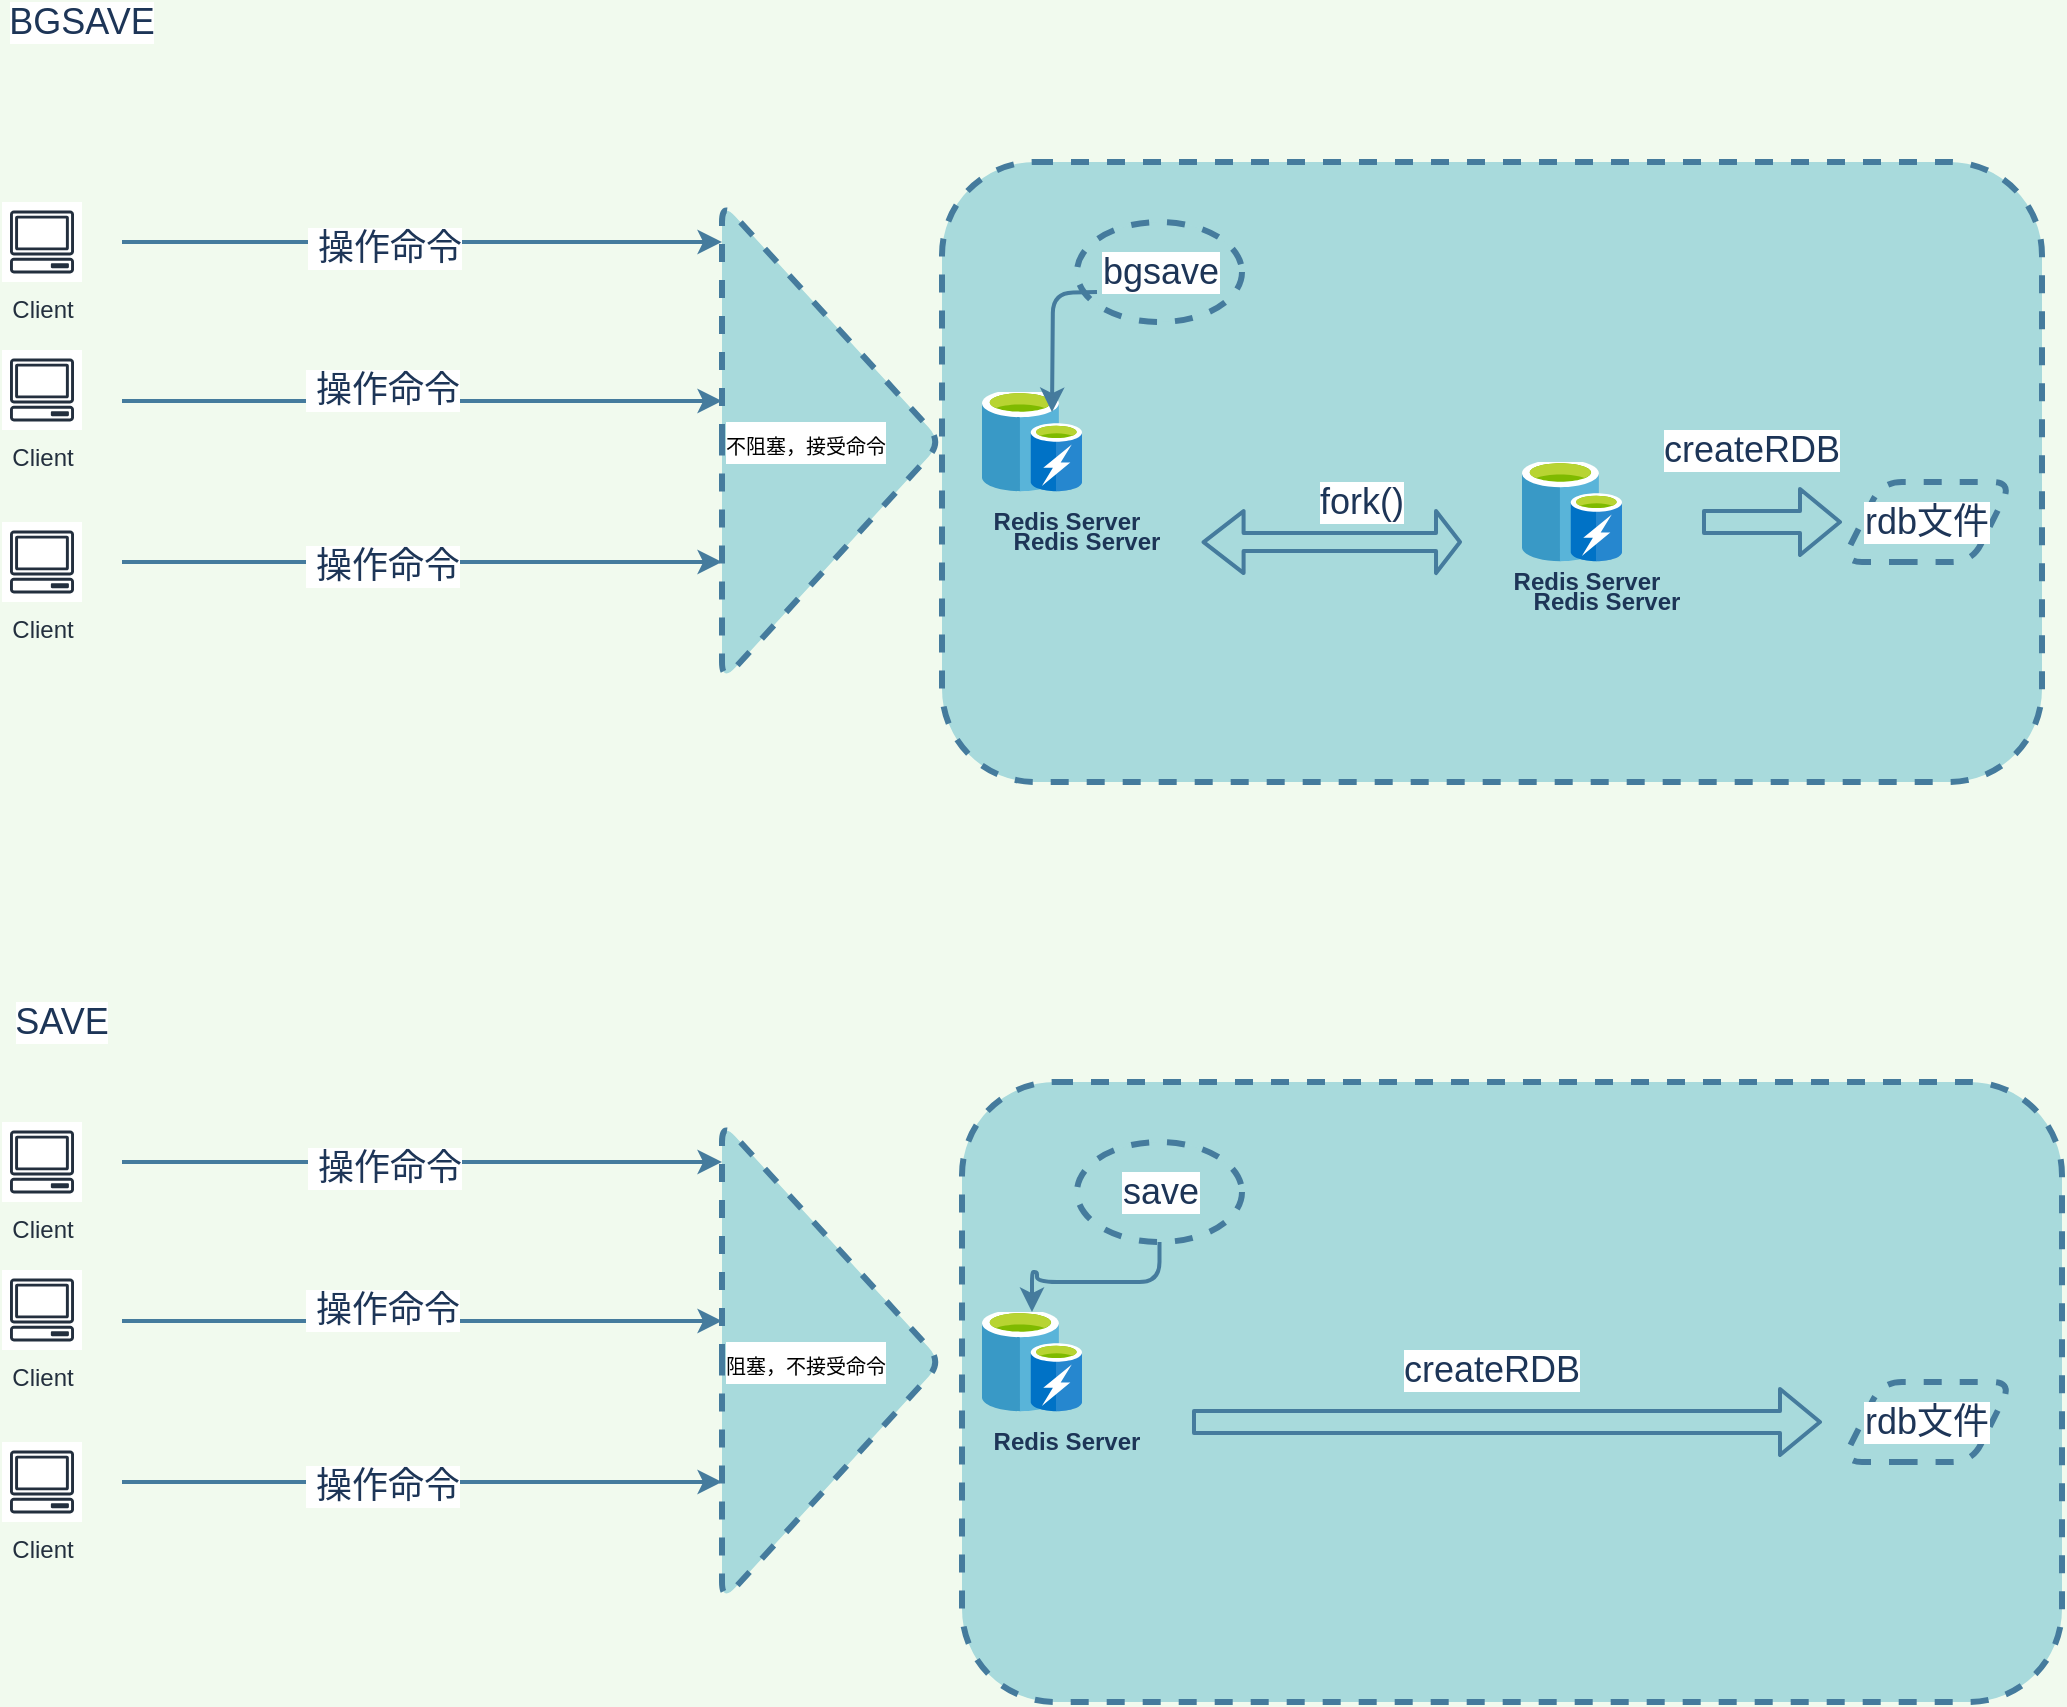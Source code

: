 <mxfile version="13.10.0" type="embed">
    <diagram id="SBUNh7i0EU1lZeqMuXgP" name="Page-1">
        <mxGraphModel dx="1143" dy="790" grid="1" gridSize="10" guides="1" tooltips="1" connect="1" arrows="1" fold="1" page="1" pageScale="1" pageWidth="1169" pageHeight="827" background="#F1FAEE" math="0" shadow="0">
            <root>
                <mxCell id="0"/>
                <mxCell id="1" parent="0"/>
                <mxCell id="2" value="" style="rounded=1;whiteSpace=wrap;html=1;sketch=0;strokeColor=#457B9D;fillColor=#A8DADC;fontColor=#1D3557;dashed=1;strokeWidth=3;" parent="1" vertex="1">
                    <mxGeometry x="550" y="320" width="550" height="310" as="geometry"/>
                </mxCell>
                <mxCell id="4" value="Client" style="outlineConnect=0;fontColor=#232F3E;gradientColor=none;strokeColor=#232F3E;fillColor=#ffffff;dashed=0;verticalLabelPosition=bottom;verticalAlign=top;align=center;html=1;fontSize=12;fontStyle=0;aspect=fixed;shape=mxgraph.aws4.resourceIcon;resIcon=mxgraph.aws4.client;rounded=0;sketch=0;" parent="1" vertex="1">
                    <mxGeometry x="80" y="340" width="40" height="40" as="geometry"/>
                </mxCell>
                <mxCell id="5" value="Client" style="outlineConnect=0;fontColor=#232F3E;gradientColor=none;strokeColor=#232F3E;fillColor=#ffffff;dashed=0;verticalLabelPosition=bottom;verticalAlign=top;align=center;html=1;fontSize=12;fontStyle=0;aspect=fixed;shape=mxgraph.aws4.resourceIcon;resIcon=mxgraph.aws4.client;rounded=0;sketch=0;" parent="1" vertex="1">
                    <mxGeometry x="80" y="414" width="40" height="40" as="geometry"/>
                </mxCell>
                <mxCell id="6" value="Client" style="outlineConnect=0;fontColor=#232F3E;gradientColor=none;strokeColor=#232F3E;fillColor=#ffffff;dashed=0;verticalLabelPosition=bottom;verticalAlign=top;align=center;html=1;fontSize=12;fontStyle=0;aspect=fixed;shape=mxgraph.aws4.resourceIcon;resIcon=mxgraph.aws4.client;rounded=0;sketch=0;" parent="1" vertex="1">
                    <mxGeometry x="80" y="500" width="40" height="40" as="geometry"/>
                </mxCell>
                <mxCell id="7" value="" style="endArrow=classic;html=1;strokeColor=#457B9D;fillColor=#A8DADC;fontColor=#1D3557;strokeWidth=2;" parent="1" edge="1">
                    <mxGeometry width="50" height="50" relative="1" as="geometry">
                        <mxPoint x="140" y="360" as="sourcePoint"/>
                        <mxPoint x="440" y="360" as="targetPoint"/>
                        <Array as="points">
                            <mxPoint x="260" y="360"/>
                        </Array>
                    </mxGeometry>
                </mxCell>
                <mxCell id="15" value="&amp;nbsp;操作命令" style="edgeLabel;html=1;align=center;verticalAlign=middle;resizable=0;points=[];fontColor=#1D3557;labelBackgroundColor=#FFFFFF;fontSize=18;" parent="7" vertex="1" connectable="0">
                    <mxGeometry x="-0.127" y="-3" relative="1" as="geometry">
                        <mxPoint as="offset"/>
                    </mxGeometry>
                </mxCell>
                <mxCell id="8" value="" style="endArrow=classic;html=1;strokeColor=#457B9D;fillColor=#A8DADC;fontColor=#1D3557;strokeWidth=2;" parent="1" edge="1">
                    <mxGeometry width="50" height="50" relative="1" as="geometry">
                        <mxPoint x="140" y="439.5" as="sourcePoint"/>
                        <mxPoint x="440" y="439.5" as="targetPoint"/>
                        <Array as="points">
                            <mxPoint x="260" y="439.5"/>
                        </Array>
                    </mxGeometry>
                </mxCell>
                <mxCell id="16" value="&lt;span style=&quot;background-color: rgb(255 , 255 , 255)&quot;&gt;&amp;nbsp;操作命令&lt;/span&gt;" style="edgeLabel;html=1;align=center;verticalAlign=middle;resizable=0;points=[];fontSize=18;fontColor=#1D3557;" parent="8" vertex="1" connectable="0">
                    <mxGeometry x="-0.007" y="5" relative="1" as="geometry">
                        <mxPoint x="-19" y="-0.5" as="offset"/>
                    </mxGeometry>
                </mxCell>
                <mxCell id="9" value="" style="endArrow=classic;html=1;strokeColor=#457B9D;fillColor=#A8DADC;fontColor=#1D3557;strokeWidth=2;" parent="1" edge="1">
                    <mxGeometry width="50" height="50" relative="1" as="geometry">
                        <mxPoint x="140" y="520" as="sourcePoint"/>
                        <mxPoint x="440" y="520" as="targetPoint"/>
                        <Array as="points">
                            <mxPoint x="260" y="520"/>
                        </Array>
                    </mxGeometry>
                </mxCell>
                <mxCell id="17" value="&lt;span style=&quot;background-color: rgb(255 , 255 , 255)&quot;&gt;&amp;nbsp;操作命令&lt;/span&gt;" style="edgeLabel;html=1;align=center;verticalAlign=middle;resizable=0;points=[];fontSize=18;fontColor=#1D3557;" parent="9" vertex="1" connectable="0">
                    <mxGeometry x="-0.04" y="-2" relative="1" as="geometry">
                        <mxPoint x="-14" as="offset"/>
                    </mxGeometry>
                </mxCell>
                <mxCell id="13" value="" style="aspect=fixed;html=1;points=[];align=center;image;fontSize=12;image=img/lib/mscae/Cache_including_Redis.svg;rounded=0;dashed=1;sketch=0;strokeColor=#457B9D;strokeWidth=3;fillColor=#A8DADC;" parent="1" vertex="1">
                    <mxGeometry x="570" y="435" width="50" height="50" as="geometry"/>
                </mxCell>
                <mxCell id="14" value="&lt;b&gt;Redis Server&lt;/b&gt;" style="text;html=1;strokeColor=none;fillColor=none;align=center;verticalAlign=middle;whiteSpace=wrap;rounded=0;dashed=1;sketch=0;fontColor=#1D3557;" parent="1" vertex="1">
                    <mxGeometry x="550" y="490" width="125" height="20" as="geometry"/>
                </mxCell>
                <mxCell id="18" value="&lt;div&gt;&lt;span style=&quot;font-size: 10px ; color: rgb(0 , 0 , 0) ; line-height: 0% ; background-color: rgb(255 , 255 , 255)&quot;&gt;不阻塞，接受命令&lt;/span&gt;&lt;/div&gt;" style="triangle;whiteSpace=wrap;html=1;rounded=1;dashed=1;labelBackgroundColor=#FFFFFF;sketch=0;strokeColor=#457B9D;strokeWidth=3;fillColor=#A8DADC;fontSize=18;fontColor=#1D3557;align=left;shadow=0;" parent="1" vertex="1">
                    <mxGeometry x="440" y="340" width="110" height="240" as="geometry"/>
                </mxCell>
                <mxCell id="23" value="bgsave" style="ellipse;whiteSpace=wrap;html=1;rounded=1;shadow=0;dashed=1;labelBackgroundColor=#FFFFFF;sketch=0;strokeColor=#457B9D;strokeWidth=3;fillColor=#A8DADC;fontSize=18;fontColor=#1D3557;" parent="1" vertex="1">
                    <mxGeometry x="617.5" y="350" width="82.5" height="50" as="geometry"/>
                </mxCell>
                <mxCell id="25" value="" style="aspect=fixed;html=1;points=[];align=center;image;fontSize=12;image=img/lib/mscae/Cache_including_Redis.svg;rounded=0;dashed=1;sketch=0;strokeColor=#457B9D;strokeWidth=3;fillColor=#A8DADC;" parent="1" vertex="1">
                    <mxGeometry x="840" y="470" width="50" height="50" as="geometry"/>
                </mxCell>
                <mxCell id="26" value="&lt;b&gt;Redis Server&lt;/b&gt;" style="text;html=1;strokeColor=none;fillColor=none;align=center;verticalAlign=middle;whiteSpace=wrap;rounded=0;dashed=1;sketch=0;fontColor=#1D3557;" parent="1" vertex="1">
                    <mxGeometry x="810" y="520" width="125" height="20" as="geometry"/>
                </mxCell>
                <mxCell id="30" value="fork()" style="text;html=1;strokeColor=none;fillColor=none;align=center;verticalAlign=middle;whiteSpace=wrap;rounded=0;shadow=0;dashed=1;labelBackgroundColor=#FFFFFF;sketch=0;fontSize=18;fontColor=#1D3557;" parent="1" vertex="1">
                    <mxGeometry x="740" y="480" width="40" height="20" as="geometry"/>
                </mxCell>
                <mxCell id="35" value="rdb文件" style="shape=parallelogram;perimeter=parallelogramPerimeter;whiteSpace=wrap;html=1;fixedSize=1;rounded=1;shadow=0;dashed=1;labelBackgroundColor=#FFFFFF;sketch=0;strokeColor=#457B9D;strokeWidth=3;fillColor=#A8DADC;fontSize=18;fontColor=#1D3557;" parent="1" vertex="1">
                    <mxGeometry x="1000" y="480" width="85" height="40" as="geometry"/>
                </mxCell>
                <mxCell id="36" value="" style="shape=flexArrow;endArrow=classic;html=1;strokeColor=#457B9D;strokeWidth=2;fillColor=#A8DADC;fontSize=18;fontColor=#1D3557;" parent="1" edge="1">
                    <mxGeometry width="50" height="50" relative="1" as="geometry">
                        <mxPoint x="930" y="500" as="sourcePoint"/>
                        <mxPoint x="1000" y="500" as="targetPoint"/>
                    </mxGeometry>
                </mxCell>
                <mxCell id="37" value="createRDB" style="text;html=1;strokeColor=none;fillColor=none;align=center;verticalAlign=middle;whiteSpace=wrap;rounded=0;shadow=0;dashed=1;labelBackgroundColor=#FFFFFF;sketch=0;fontSize=18;fontColor=#1D3557;" parent="1" vertex="1">
                    <mxGeometry x="935" y="454" width="40" height="20" as="geometry"/>
                </mxCell>
                <mxCell id="38" value="" style="shape=flexArrow;endArrow=classic;startArrow=classic;html=1;strokeColor=#457B9D;strokeWidth=2;fillColor=#A8DADC;fontSize=18;fontColor=#1D3557;width=8;endSize=3.33;exitX=0.236;exitY=0.613;exitDx=0;exitDy=0;exitPerimeter=0;" parent="1" source="2" edge="1">
                    <mxGeometry width="50" height="50" relative="1" as="geometry">
                        <mxPoint x="740" y="510" as="sourcePoint"/>
                        <mxPoint x="810" y="510" as="targetPoint"/>
                        <Array as="points">
                            <mxPoint x="810" y="510"/>
                        </Array>
                    </mxGeometry>
                </mxCell>
                <mxCell id="39" value="BGSAVE" style="text;html=1;strokeColor=none;fillColor=none;align=center;verticalAlign=middle;whiteSpace=wrap;rounded=0;shadow=0;dashed=1;labelBackgroundColor=#FFFFFF;sketch=0;fontSize=18;fontColor=#1D3557;" parent="1" vertex="1">
                    <mxGeometry x="100" y="240" width="40" height="20" as="geometry"/>
                </mxCell>
                <mxCell id="40" value="SAVE" style="text;html=1;strokeColor=none;fillColor=none;align=center;verticalAlign=middle;whiteSpace=wrap;rounded=0;shadow=0;dashed=1;labelBackgroundColor=#FFFFFF;sketch=0;fontSize=18;fontColor=#1D3557;" parent="1" vertex="1">
                    <mxGeometry x="90" y="740" width="40" height="20" as="geometry"/>
                </mxCell>
                <mxCell id="56" value="&lt;b&gt;Redis Server&lt;/b&gt;" style="text;html=1;strokeColor=none;fillColor=none;align=center;verticalAlign=middle;whiteSpace=wrap;rounded=0;dashed=1;sketch=0;fontColor=#1D3557;" parent="1" vertex="1">
                    <mxGeometry x="560" y="500" width="125" height="20" as="geometry"/>
                </mxCell>
                <mxCell id="58" style="edgeStyle=orthogonalEdgeStyle;curved=0;rounded=1;sketch=0;orthogonalLoop=1;jettySize=auto;html=1;strokeColor=#457B9D;strokeWidth=2;fillColor=#A8DADC;fontSize=18;fontColor=#1D3557;" parent="1" edge="1">
                    <mxGeometry relative="1" as="geometry">
                        <mxPoint x="627.5" y="385" as="sourcePoint"/>
                        <mxPoint x="605" y="445" as="targetPoint"/>
                    </mxGeometry>
                </mxCell>
                <mxCell id="61" value="&lt;b&gt;Redis Server&lt;/b&gt;" style="text;html=1;strokeColor=none;fillColor=none;align=center;verticalAlign=middle;whiteSpace=wrap;rounded=0;dashed=1;sketch=0;fontColor=#1D3557;" parent="1" vertex="1">
                    <mxGeometry x="820" y="530" width="125" height="20" as="geometry"/>
                </mxCell>
                <mxCell id="67" value="" style="rounded=1;whiteSpace=wrap;html=1;sketch=0;strokeColor=#457B9D;fillColor=#A8DADC;fontColor=#1D3557;dashed=1;strokeWidth=3;" parent="1" vertex="1">
                    <mxGeometry x="560" y="780" width="550" height="310" as="geometry"/>
                </mxCell>
                <mxCell id="68" value="Client" style="outlineConnect=0;fontColor=#232F3E;gradientColor=none;strokeColor=#232F3E;fillColor=#ffffff;dashed=0;verticalLabelPosition=bottom;verticalAlign=top;align=center;html=1;fontSize=12;fontStyle=0;aspect=fixed;shape=mxgraph.aws4.resourceIcon;resIcon=mxgraph.aws4.client;rounded=0;sketch=0;" parent="1" vertex="1">
                    <mxGeometry x="80" y="800" width="40" height="40" as="geometry"/>
                </mxCell>
                <mxCell id="69" value="Client" style="outlineConnect=0;fontColor=#232F3E;gradientColor=none;strokeColor=#232F3E;fillColor=#ffffff;dashed=0;verticalLabelPosition=bottom;verticalAlign=top;align=center;html=1;fontSize=12;fontStyle=0;aspect=fixed;shape=mxgraph.aws4.resourceIcon;resIcon=mxgraph.aws4.client;rounded=0;sketch=0;" parent="1" vertex="1">
                    <mxGeometry x="80" y="874" width="40" height="40" as="geometry"/>
                </mxCell>
                <mxCell id="70" value="Client" style="outlineConnect=0;fontColor=#232F3E;gradientColor=none;strokeColor=#232F3E;fillColor=#ffffff;dashed=0;verticalLabelPosition=bottom;verticalAlign=top;align=center;html=1;fontSize=12;fontStyle=0;aspect=fixed;shape=mxgraph.aws4.resourceIcon;resIcon=mxgraph.aws4.client;rounded=0;sketch=0;" parent="1" vertex="1">
                    <mxGeometry x="80" y="960" width="40" height="40" as="geometry"/>
                </mxCell>
                <mxCell id="71" value="" style="endArrow=classic;html=1;strokeColor=#457B9D;fillColor=#A8DADC;fontColor=#1D3557;strokeWidth=2;" parent="1" edge="1">
                    <mxGeometry width="50" height="50" relative="1" as="geometry">
                        <mxPoint x="140" y="820" as="sourcePoint"/>
                        <mxPoint x="440" y="820" as="targetPoint"/>
                        <Array as="points">
                            <mxPoint x="260" y="820"/>
                        </Array>
                    </mxGeometry>
                </mxCell>
                <mxCell id="72" value="&amp;nbsp;操作命令" style="edgeLabel;html=1;align=center;verticalAlign=middle;resizable=0;points=[];fontColor=#1D3557;labelBackgroundColor=#FFFFFF;fontSize=18;" parent="71" vertex="1" connectable="0">
                    <mxGeometry x="-0.127" y="-3" relative="1" as="geometry">
                        <mxPoint as="offset"/>
                    </mxGeometry>
                </mxCell>
                <mxCell id="73" value="" style="endArrow=classic;html=1;strokeColor=#457B9D;fillColor=#A8DADC;fontColor=#1D3557;strokeWidth=2;" parent="1" edge="1">
                    <mxGeometry width="50" height="50" relative="1" as="geometry">
                        <mxPoint x="140" y="899.5" as="sourcePoint"/>
                        <mxPoint x="440" y="899.5" as="targetPoint"/>
                        <Array as="points">
                            <mxPoint x="260" y="899.5"/>
                        </Array>
                    </mxGeometry>
                </mxCell>
                <mxCell id="74" value="&lt;span style=&quot;background-color: rgb(255 , 255 , 255)&quot;&gt;&amp;nbsp;操作命令&lt;/span&gt;" style="edgeLabel;html=1;align=center;verticalAlign=middle;resizable=0;points=[];fontSize=18;fontColor=#1D3557;" parent="73" vertex="1" connectable="0">
                    <mxGeometry x="-0.007" y="5" relative="1" as="geometry">
                        <mxPoint x="-19" y="-0.5" as="offset"/>
                    </mxGeometry>
                </mxCell>
                <mxCell id="75" value="" style="endArrow=classic;html=1;strokeColor=#457B9D;fillColor=#A8DADC;fontColor=#1D3557;strokeWidth=2;" parent="1" edge="1">
                    <mxGeometry width="50" height="50" relative="1" as="geometry">
                        <mxPoint x="140" y="980" as="sourcePoint"/>
                        <mxPoint x="440" y="980" as="targetPoint"/>
                        <Array as="points">
                            <mxPoint x="260" y="980"/>
                        </Array>
                    </mxGeometry>
                </mxCell>
                <mxCell id="76" value="&lt;span style=&quot;background-color: rgb(255 , 255 , 255)&quot;&gt;&amp;nbsp;操作命令&lt;/span&gt;" style="edgeLabel;html=1;align=center;verticalAlign=middle;resizable=0;points=[];fontSize=18;fontColor=#1D3557;" parent="75" vertex="1" connectable="0">
                    <mxGeometry x="-0.04" y="-2" relative="1" as="geometry">
                        <mxPoint x="-14" as="offset"/>
                    </mxGeometry>
                </mxCell>
                <mxCell id="77" value="" style="aspect=fixed;html=1;points=[];align=center;image;fontSize=12;image=img/lib/mscae/Cache_including_Redis.svg;rounded=0;dashed=1;sketch=0;strokeColor=#457B9D;strokeWidth=3;fillColor=#A8DADC;" parent="1" vertex="1">
                    <mxGeometry x="570" y="895" width="50" height="50" as="geometry"/>
                </mxCell>
                <mxCell id="78" value="&lt;b&gt;Redis Server&lt;/b&gt;" style="text;html=1;strokeColor=none;fillColor=none;align=center;verticalAlign=middle;whiteSpace=wrap;rounded=0;dashed=1;sketch=0;fontColor=#1D3557;" parent="1" vertex="1">
                    <mxGeometry x="550" y="950" width="125" height="20" as="geometry"/>
                </mxCell>
                <mxCell id="79" value="&lt;div&gt;&lt;span style=&quot;font-size: 10px ; color: rgb(0 , 0 , 0) ; line-height: 0% ; background-color: rgb(255 , 255 , 255)&quot;&gt;阻塞，不接受命令&lt;/span&gt;&lt;/div&gt;" style="triangle;whiteSpace=wrap;html=1;rounded=1;dashed=1;labelBackgroundColor=#FFFFFF;sketch=0;strokeColor=#457B9D;strokeWidth=3;fillColor=#A8DADC;fontSize=18;fontColor=#1D3557;align=left;shadow=0;" parent="1" vertex="1">
                    <mxGeometry x="440" y="800" width="110" height="240" as="geometry"/>
                </mxCell>
                <mxCell id="80" style="edgeStyle=orthogonalEdgeStyle;curved=0;rounded=1;sketch=0;orthogonalLoop=1;jettySize=auto;html=1;strokeColor=#457B9D;strokeWidth=2;fillColor=#A8DADC;fontSize=18;fontColor=#1D3557;" parent="1" source="81" target="77" edge="1">
                    <mxGeometry relative="1" as="geometry"/>
                </mxCell>
                <mxCell id="81" value="save" style="ellipse;whiteSpace=wrap;html=1;rounded=1;shadow=0;dashed=1;labelBackgroundColor=#FFFFFF;sketch=0;strokeColor=#457B9D;strokeWidth=3;fillColor=#A8DADC;fontSize=18;fontColor=#1D3557;" parent="1" vertex="1">
                    <mxGeometry x="617.5" y="810" width="82.5" height="50" as="geometry"/>
                </mxCell>
                <mxCell id="85" value="rdb文件" style="shape=parallelogram;perimeter=parallelogramPerimeter;whiteSpace=wrap;html=1;fixedSize=1;rounded=1;shadow=0;dashed=1;labelBackgroundColor=#FFFFFF;sketch=0;strokeColor=#457B9D;strokeWidth=3;fillColor=#A8DADC;fontSize=18;fontColor=#1D3557;" parent="1" vertex="1">
                    <mxGeometry x="1000" y="930" width="85" height="40" as="geometry"/>
                </mxCell>
                <mxCell id="86" value="" style="shape=flexArrow;endArrow=classic;html=1;strokeColor=#457B9D;strokeWidth=2;fillColor=#A8DADC;fontSize=18;fontColor=#1D3557;exitX=1;exitY=0;exitDx=0;exitDy=0;" parent="1" source="78" edge="1">
                    <mxGeometry width="50" height="50" relative="1" as="geometry">
                        <mxPoint x="930" y="960" as="sourcePoint"/>
                        <mxPoint x="990" y="950" as="targetPoint"/>
                    </mxGeometry>
                </mxCell>
                <mxCell id="87" value="createRDB" style="text;html=1;strokeColor=none;fillColor=none;align=center;verticalAlign=middle;whiteSpace=wrap;rounded=0;shadow=0;dashed=1;labelBackgroundColor=#FFFFFF;sketch=0;fontSize=18;fontColor=#1D3557;" parent="1" vertex="1">
                    <mxGeometry x="805" y="914" width="40" height="20" as="geometry"/>
                </mxCell>
            </root>
        </mxGraphModel>
    </diagram>
</mxfile>